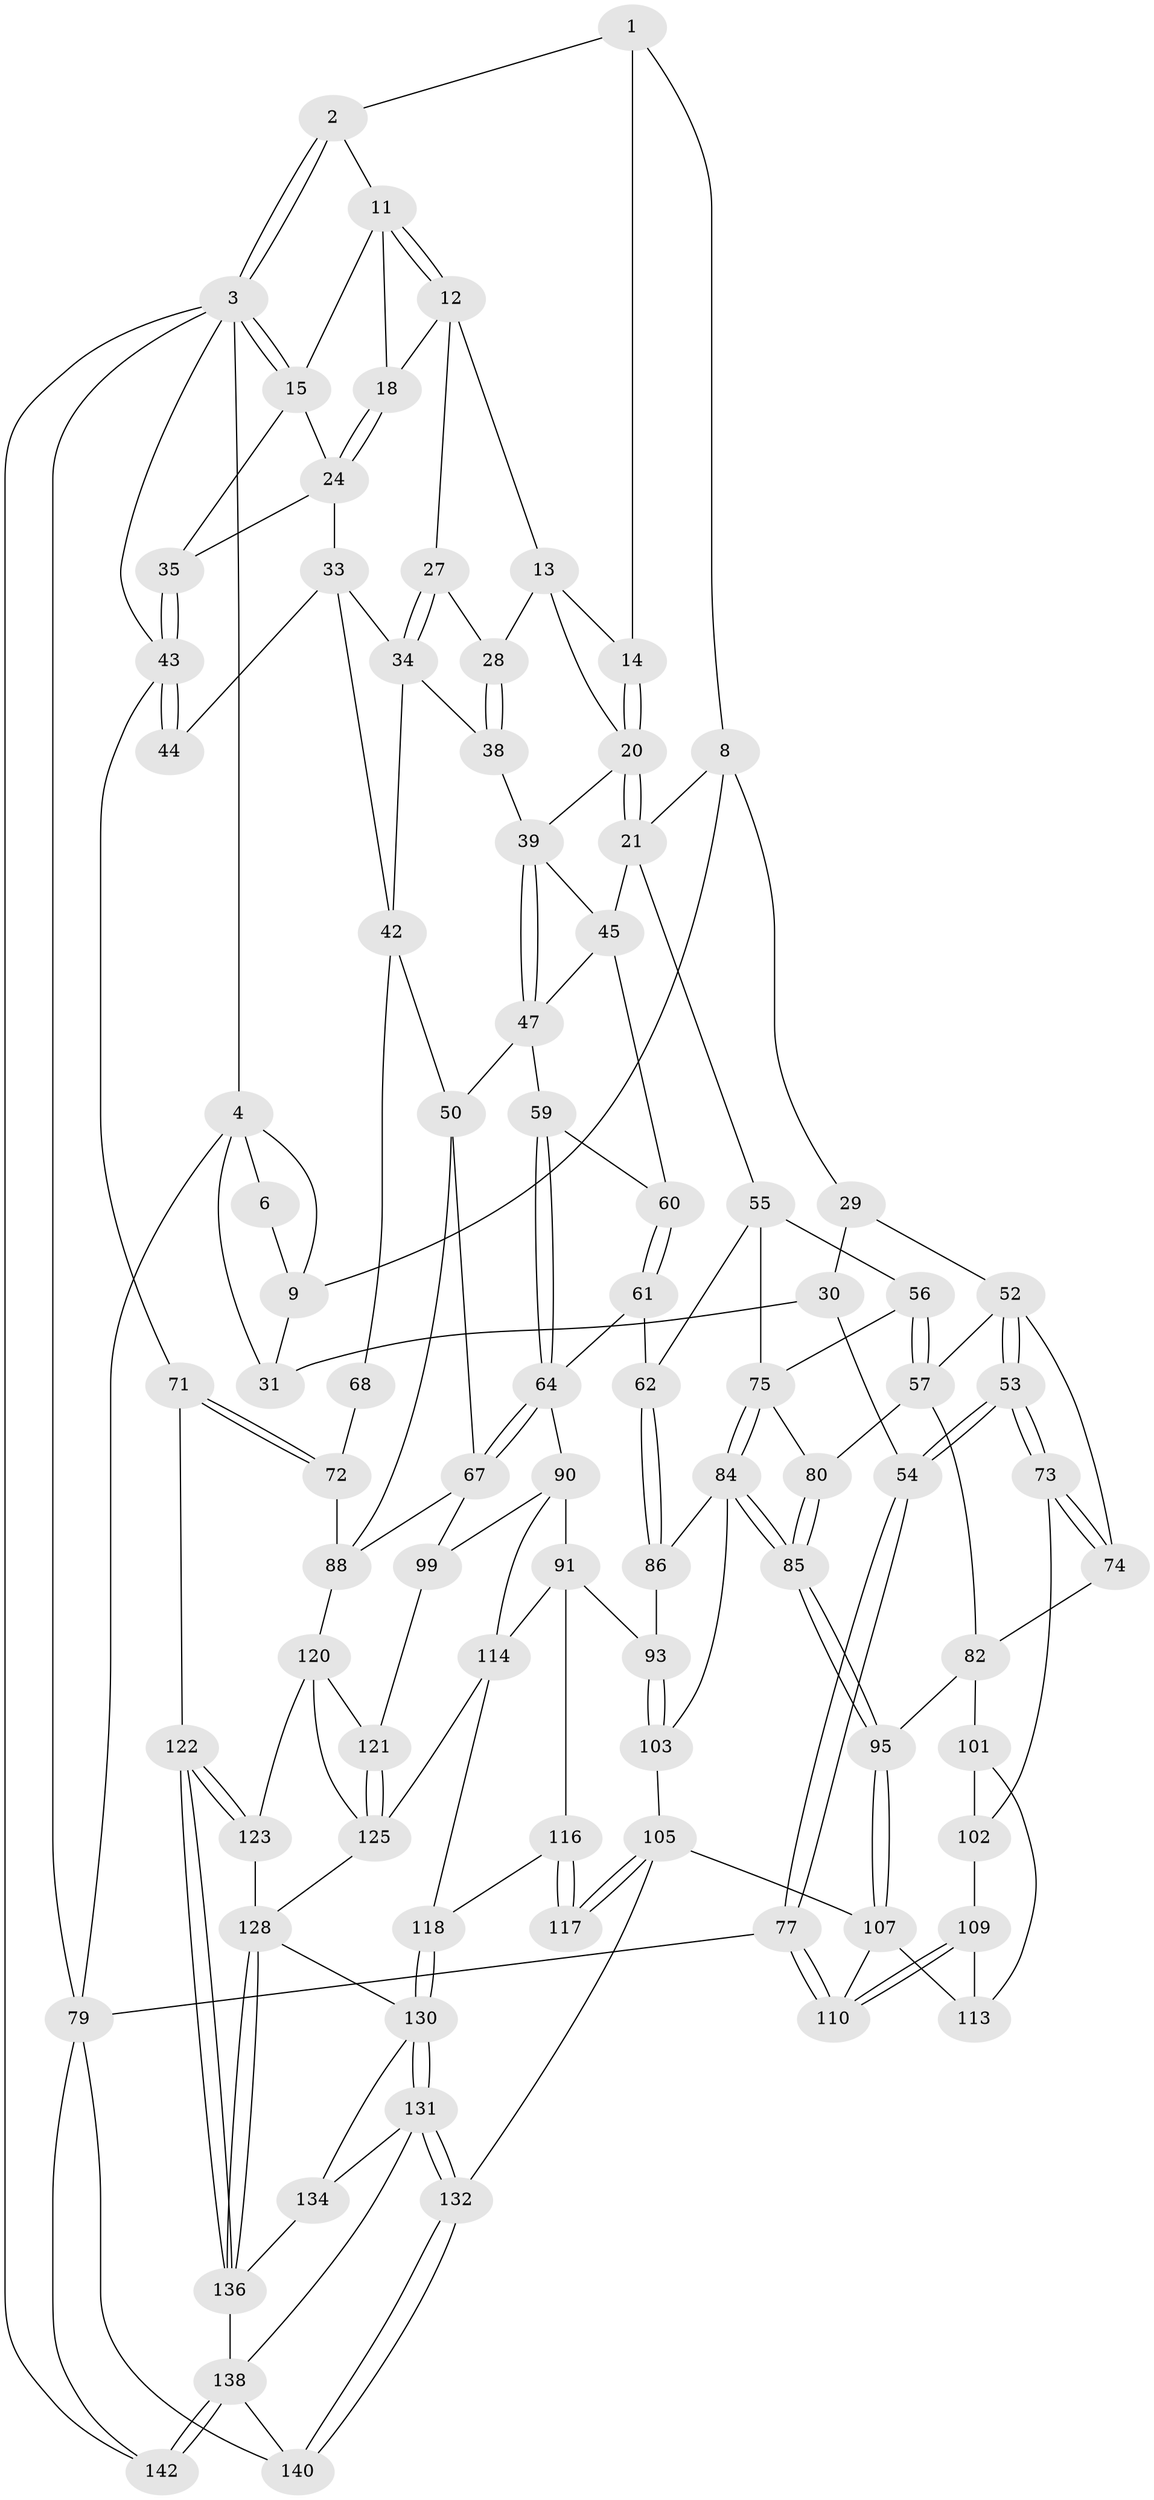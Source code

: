// Generated by graph-tools (version 1.1) at 2025/52/02/27/25 19:52:35]
// undirected, 89 vertices, 195 edges
graph export_dot {
graph [start="1"]
  node [color=gray90,style=filled];
  1 [pos="+0.5308422725555182+0",super="+7"];
  2 [pos="+0.8409575142713953+0"];
  3 [pos="+1+0",super="+97"];
  4 [pos="+0+0",super="+5"];
  6 [pos="+0.46001392406568203+0"];
  8 [pos="+0.41290925754725427+0.1696146516846131",super="+23"];
  9 [pos="+0.395188199383255+0",super="+10"];
  11 [pos="+0.8276122350037818+0",super="+17"];
  12 [pos="+0.7196779413665472+0.14707940588946358",super="+19"];
  13 [pos="+0.6081018519599218+0.15479545189379829",super="+25"];
  14 [pos="+0.5791667771662916+0.13608362312569616"];
  15 [pos="+1+0.15614948142209356",super="+16"];
  18 [pos="+0.8858922571846576+0.19765980827673618"];
  20 [pos="+0.47809924420860245+0.2758915754803482",super="+26"];
  21 [pos="+0.392760834398097+0.3135997288049461",super="+22"];
  24 [pos="+0.8958216308386842+0.21210459405490636",super="+32"];
  27 [pos="+0.7398217205171672+0.22222135505083696"];
  28 [pos="+0.684085844895451+0.2663532664387201"];
  29 [pos="+0.24983649289316998+0.2721724627677468"];
  30 [pos="+0.23538462978902944+0.24405107343835256",super="+48"];
  31 [pos="+0.2167619872981881+0.18156312790991824",super="+36"];
  33 [pos="+0.890062644975568+0.27644761765813863",super="+41"];
  34 [pos="+0.7780879626063705+0.2788331909982758",super="+37"];
  35 [pos="+1+0.3232423967589598"];
  38 [pos="+0.7340639094017253+0.3676759006525636"];
  39 [pos="+0.6427738955679179+0.3725195497741176",super="+40"];
  42 [pos="+0.8038730571017825+0.4428064976416801",super="+49"];
  43 [pos="+1+0.40331541116928604",super="+70"];
  44 [pos="+1+0.3854740395608905"];
  45 [pos="+0.5274237424157663+0.36690521240227914",super="+46"];
  47 [pos="+0.6274800248667866+0.40392228881527487",super="+51"];
  50 [pos="+0.789293607487533+0.4854968521291023",super="+66"];
  52 [pos="+0.22938686502332217+0.2949611476033456",super="+58"];
  53 [pos="+0+0.45604732027199874"];
  54 [pos="+0+0.4437543483188284"];
  55 [pos="+0.3564828451656154+0.45874333307062404",super="+63"];
  56 [pos="+0.2997341779937347+0.5019730615665078"];
  57 [pos="+0.23458927955038186+0.5075417899842198",super="+81"];
  59 [pos="+0.6047795924201242+0.4490299477129805"];
  60 [pos="+0.4923298932882214+0.4177727381633457"];
  61 [pos="+0.4872300532831741+0.5279574354827673"];
  62 [pos="+0.48093088632504083+0.5316907958267675"];
  64 [pos="+0.6137388708792199+0.5497968721540992",super="+65"];
  67 [pos="+0.6550990407925703+0.5607511078356782",super="+98"];
  68 [pos="+0.89197765608525+0.5197503412032523",super="+69"];
  71 [pos="+1+0.7848665189040247"];
  72 [pos="+1+0.7490722520229842",super="+83"];
  73 [pos="+0+0.4616310185176819"];
  74 [pos="+0.09791128801563348+0.49479420812749"];
  75 [pos="+0.3747667579438547+0.5531302780595229",super="+76"];
  77 [pos="+0+0.83563074865446",super="+78"];
  79 [pos="+0+1",super="+141"];
  80 [pos="+0.3066879531885636+0.5741438425346232"];
  82 [pos="+0.20595275473119842+0.5877664555060595",super="+96"];
  84 [pos="+0.36934148250054466+0.6140911954131488",super="+87"];
  85 [pos="+0.3301089514382717+0.6340871988414968"];
  86 [pos="+0.45165281538315205+0.6100453317508812"];
  88 [pos="+0.8207900194202095+0.6350552290590075",super="+89"];
  90 [pos="+0.564603075831043+0.6267991361256896",super="+100"];
  91 [pos="+0.5313533285567964+0.6484793177544277",super="+92"];
  93 [pos="+0.509088417530382+0.6544312841502725",super="+94"];
  95 [pos="+0.2964834734115753+0.675924612169185"];
  99 [pos="+0.6847930681368566+0.6833152754780701"];
  101 [pos="+0.1641035791945832+0.6219832336750364",super="+111"];
  102 [pos="+0.04686801695926881+0.5822341550829747",super="+108"];
  103 [pos="+0.44401954671037025+0.7430785660912389",super="+104"];
  105 [pos="+0.4274361447347341+0.7815007045090416",super="+106"];
  107 [pos="+0.29594733888473906+0.8730526991897257",super="+112"];
  109 [pos="+0.06191985034604466+0.7121655215066796"];
  110 [pos="+0.0435895361159741+0.7572986490003774",super="+127"];
  113 [pos="+0.15382030508578648+0.6831509379259965"];
  114 [pos="+0.6413328461574918+0.749534884762179",super="+115"];
  116 [pos="+0.5264487200434196+0.6864113427413173",super="+119"];
  117 [pos="+0.48759116546715614+0.769784275022314"];
  118 [pos="+0.5980284038001337+0.7669553235960731"];
  120 [pos="+0.7978641451779248+0.6568297827426022",super="+124"];
  121 [pos="+0.7016319593086547+0.6836890175596257"];
  122 [pos="+0.9420722771746455+0.8106542462211126"];
  123 [pos="+0.820582660279651+0.8197902370165611"];
  125 [pos="+0.7740234745305938+0.7401470525694809",super="+126"];
  128 [pos="+0.7521207695430261+0.8576540600885841",super="+129"];
  130 [pos="+0.5703023721681219+0.8634850142334315",super="+133"];
  131 [pos="+0.4056097614189757+0.9372550917918593",super="+135"];
  132 [pos="+0.34067060314693787+0.9571499354922879"];
  134 [pos="+0.6263436574300157+0.9090963397429138"];
  136 [pos="+0.7534717120835789+1",super="+137"];
  138 [pos="+0.7569782653155017+1",super="+139"];
  140 [pos="+0.3444785803755577+1"];
  142 [pos="+0.7906493194630628+1"];
  1 -- 2;
  1 -- 8;
  1 -- 14;
  2 -- 3;
  2 -- 3;
  2 -- 11;
  3 -- 4;
  3 -- 15;
  3 -- 15;
  3 -- 43;
  3 -- 142;
  3 -- 79;
  4 -- 79;
  4 -- 6;
  4 -- 9;
  4 -- 31;
  6 -- 9;
  8 -- 9;
  8 -- 29;
  8 -- 21;
  9 -- 31;
  11 -- 12;
  11 -- 12;
  11 -- 18;
  11 -- 15;
  12 -- 13;
  12 -- 18;
  12 -- 27;
  13 -- 14;
  13 -- 28;
  13 -- 20;
  14 -- 20;
  14 -- 20;
  15 -- 35;
  15 -- 24;
  18 -- 24;
  18 -- 24;
  20 -- 21;
  20 -- 21;
  20 -- 39;
  21 -- 45;
  21 -- 55;
  24 -- 33;
  24 -- 35;
  27 -- 28;
  27 -- 34;
  27 -- 34;
  28 -- 38;
  28 -- 38;
  29 -- 30;
  29 -- 52;
  30 -- 31 [weight=2];
  30 -- 54;
  33 -- 34;
  33 -- 42;
  33 -- 44;
  34 -- 42;
  34 -- 38;
  35 -- 43;
  35 -- 43;
  38 -- 39;
  39 -- 47;
  39 -- 47;
  39 -- 45;
  42 -- 50;
  42 -- 68;
  43 -- 44;
  43 -- 44;
  43 -- 71;
  45 -- 47;
  45 -- 60;
  47 -- 50;
  47 -- 59;
  50 -- 88;
  50 -- 67;
  52 -- 53;
  52 -- 53;
  52 -- 57;
  52 -- 74;
  53 -- 54;
  53 -- 54;
  53 -- 73;
  53 -- 73;
  54 -- 77;
  54 -- 77;
  55 -- 56;
  55 -- 75;
  55 -- 62;
  56 -- 57;
  56 -- 57;
  56 -- 75;
  57 -- 80;
  57 -- 82;
  59 -- 60;
  59 -- 64;
  59 -- 64;
  60 -- 61;
  60 -- 61;
  61 -- 62;
  61 -- 64;
  62 -- 86;
  62 -- 86;
  64 -- 67;
  64 -- 67;
  64 -- 90;
  67 -- 99;
  67 -- 88;
  68 -- 72 [weight=2];
  71 -- 72;
  71 -- 72;
  71 -- 122;
  72 -- 88;
  73 -- 74;
  73 -- 74;
  73 -- 102;
  74 -- 82;
  75 -- 84;
  75 -- 84;
  75 -- 80;
  77 -- 110 [weight=2];
  77 -- 110;
  77 -- 79;
  79 -- 140;
  79 -- 142;
  80 -- 85;
  80 -- 85;
  82 -- 101;
  82 -- 95;
  84 -- 85;
  84 -- 85;
  84 -- 86;
  84 -- 103;
  85 -- 95;
  85 -- 95;
  86 -- 93;
  88 -- 120;
  90 -- 91;
  90 -- 99;
  90 -- 114;
  91 -- 114;
  91 -- 116;
  91 -- 93;
  93 -- 103 [weight=2];
  93 -- 103;
  95 -- 107;
  95 -- 107;
  99 -- 121;
  101 -- 102 [weight=2];
  101 -- 113;
  102 -- 109;
  103 -- 105;
  105 -- 117;
  105 -- 117;
  105 -- 107;
  105 -- 132;
  107 -- 113;
  107 -- 110;
  109 -- 110;
  109 -- 110;
  109 -- 113;
  114 -- 118;
  114 -- 125;
  116 -- 117 [weight=2];
  116 -- 117;
  116 -- 118;
  118 -- 130;
  118 -- 130;
  120 -- 121;
  120 -- 123;
  120 -- 125;
  121 -- 125;
  121 -- 125;
  122 -- 123;
  122 -- 123;
  122 -- 136;
  122 -- 136;
  123 -- 128;
  125 -- 128;
  128 -- 136;
  128 -- 136;
  128 -- 130;
  130 -- 131;
  130 -- 131;
  130 -- 134;
  131 -- 132;
  131 -- 132;
  131 -- 134;
  131 -- 138;
  132 -- 140;
  132 -- 140;
  134 -- 136;
  136 -- 138;
  138 -- 142;
  138 -- 142;
  138 -- 140;
}
